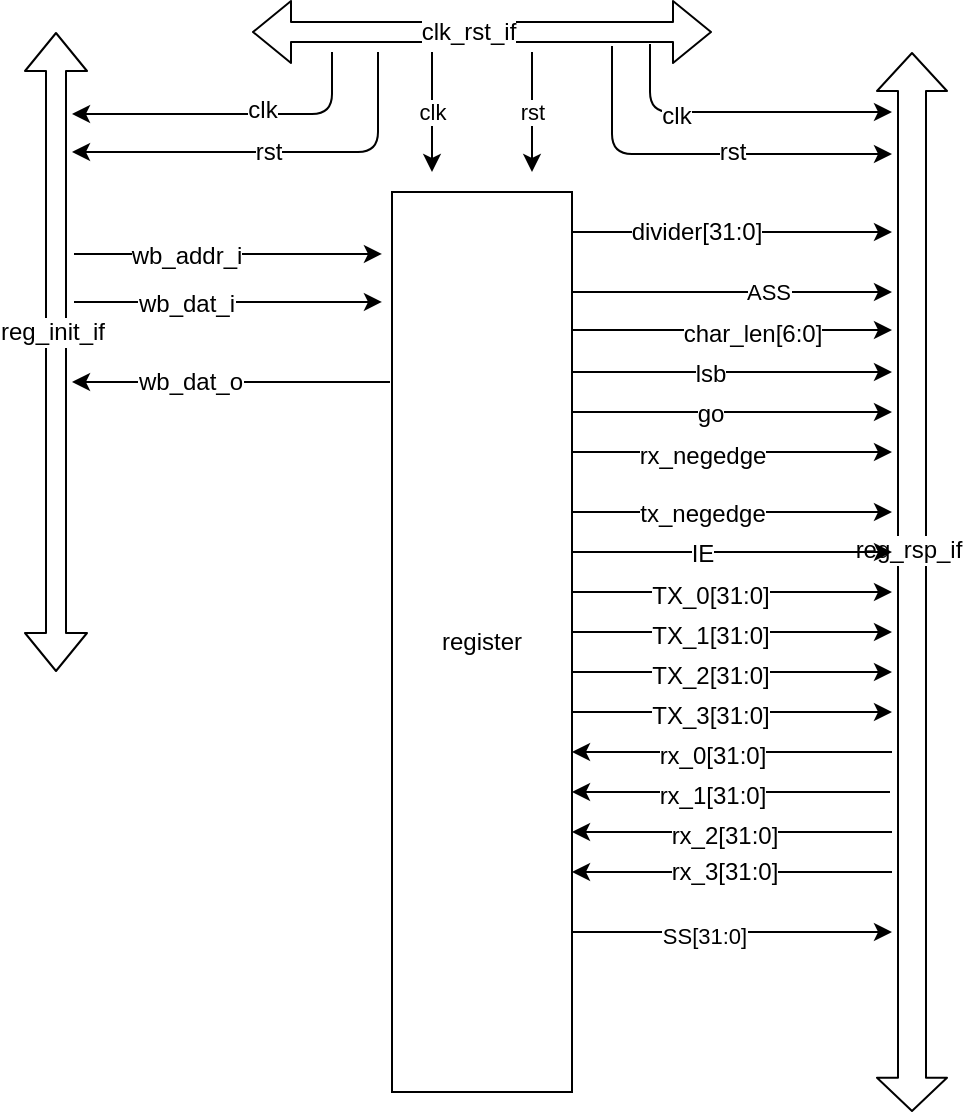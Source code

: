 <mxfile version="14.0.5" type="github">
  <diagram id="4OCaX4ifmZY_FHk7Oeba" name="第 1 页">
    <mxGraphModel dx="992" dy="563" grid="1" gridSize="10" guides="1" tooltips="1" connect="1" arrows="1" fold="1" page="1" pageScale="1" pageWidth="827" pageHeight="1169" math="0" shadow="0">
      <root>
        <mxCell id="0" />
        <mxCell id="1" parent="0" />
        <mxCell id="09_labeagK0pEiCSfQSR-1" value="register" style="rounded=0;whiteSpace=wrap;html=1;" vertex="1" parent="1">
          <mxGeometry x="360" y="160" width="90" height="450" as="geometry" />
        </mxCell>
        <mxCell id="09_labeagK0pEiCSfQSR-2" value="" style="shape=flexArrow;endArrow=classic;startArrow=classic;html=1;" edge="1" parent="1">
          <mxGeometry width="50" height="50" relative="1" as="geometry">
            <mxPoint x="290" y="80" as="sourcePoint" />
            <mxPoint x="520" y="80" as="targetPoint" />
          </mxGeometry>
        </mxCell>
        <mxCell id="09_labeagK0pEiCSfQSR-3" value="clk_rst_if" style="text;html=1;resizable=0;points=[];align=center;verticalAlign=middle;labelBackgroundColor=#ffffff;" vertex="1" connectable="0" parent="09_labeagK0pEiCSfQSR-2">
          <mxGeometry x="-0.267" y="1" relative="1" as="geometry">
            <mxPoint x="23" y="1" as="offset" />
          </mxGeometry>
        </mxCell>
        <mxCell id="09_labeagK0pEiCSfQSR-4" value="clk" style="endArrow=classic;html=1;" edge="1" parent="1">
          <mxGeometry width="50" height="50" relative="1" as="geometry">
            <mxPoint x="380" y="90" as="sourcePoint" />
            <mxPoint x="380" y="150" as="targetPoint" />
          </mxGeometry>
        </mxCell>
        <mxCell id="09_labeagK0pEiCSfQSR-5" value="rst" style="endArrow=classic;html=1;" edge="1" parent="1">
          <mxGeometry width="50" height="50" relative="1" as="geometry">
            <mxPoint x="430" y="90" as="sourcePoint" />
            <mxPoint x="430" y="150" as="targetPoint" />
            <Array as="points">
              <mxPoint x="430" y="120" />
            </Array>
          </mxGeometry>
        </mxCell>
        <mxCell id="09_labeagK0pEiCSfQSR-6" value="" style="shape=flexArrow;endArrow=classic;startArrow=classic;html=1;" edge="1" parent="1">
          <mxGeometry width="50" height="50" relative="1" as="geometry">
            <mxPoint x="192" y="400" as="sourcePoint" />
            <mxPoint x="192" y="80" as="targetPoint" />
          </mxGeometry>
        </mxCell>
        <mxCell id="09_labeagK0pEiCSfQSR-7" value="reg_init_if" style="text;html=1;resizable=0;points=[];align=center;verticalAlign=middle;labelBackgroundColor=#ffffff;" vertex="1" connectable="0" parent="09_labeagK0pEiCSfQSR-6">
          <mxGeometry x="0.062" y="2" relative="1" as="geometry">
            <mxPoint as="offset" />
          </mxGeometry>
        </mxCell>
        <mxCell id="09_labeagK0pEiCSfQSR-10" value="" style="endArrow=classic;html=1;" edge="1" parent="1">
          <mxGeometry width="50" height="50" relative="1" as="geometry">
            <mxPoint x="330" y="90" as="sourcePoint" />
            <mxPoint x="200" y="121" as="targetPoint" />
            <Array as="points">
              <mxPoint x="330" y="121" />
            </Array>
          </mxGeometry>
        </mxCell>
        <mxCell id="09_labeagK0pEiCSfQSR-11" value="clk" style="text;html=1;resizable=0;points=[];align=center;verticalAlign=middle;labelBackgroundColor=#ffffff;" vertex="1" connectable="0" parent="09_labeagK0pEiCSfQSR-10">
          <mxGeometry x="-0.18" y="-2" relative="1" as="geometry">
            <mxPoint as="offset" />
          </mxGeometry>
        </mxCell>
        <mxCell id="09_labeagK0pEiCSfQSR-12" value="" style="endArrow=classic;html=1;" edge="1" parent="1">
          <mxGeometry width="50" height="50" relative="1" as="geometry">
            <mxPoint x="353" y="90" as="sourcePoint" />
            <mxPoint x="200" y="140" as="targetPoint" />
            <Array as="points">
              <mxPoint x="353" y="140" />
            </Array>
          </mxGeometry>
        </mxCell>
        <mxCell id="09_labeagK0pEiCSfQSR-13" value="rst" style="text;html=1;resizable=0;points=[];align=center;verticalAlign=middle;labelBackgroundColor=#ffffff;" vertex="1" connectable="0" parent="09_labeagK0pEiCSfQSR-12">
          <mxGeometry x="0.035" relative="1" as="geometry">
            <mxPoint as="offset" />
          </mxGeometry>
        </mxCell>
        <mxCell id="09_labeagK0pEiCSfQSR-14" value="" style="endArrow=classic;html=1;" edge="1" parent="1">
          <mxGeometry width="50" height="50" relative="1" as="geometry">
            <mxPoint x="489" y="86" as="sourcePoint" />
            <mxPoint x="610" y="120" as="targetPoint" />
            <Array as="points">
              <mxPoint x="489" y="120" />
            </Array>
          </mxGeometry>
        </mxCell>
        <mxCell id="09_labeagK0pEiCSfQSR-15" value="clk" style="text;html=1;resizable=0;points=[];align=center;verticalAlign=middle;labelBackgroundColor=#ffffff;" vertex="1" connectable="0" parent="09_labeagK0pEiCSfQSR-14">
          <mxGeometry x="-0.4" y="-2" relative="1" as="geometry">
            <mxPoint as="offset" />
          </mxGeometry>
        </mxCell>
        <mxCell id="09_labeagK0pEiCSfQSR-16" value="" style="endArrow=classic;html=1;" edge="1" parent="1">
          <mxGeometry width="50" height="50" relative="1" as="geometry">
            <mxPoint x="470" y="87" as="sourcePoint" />
            <mxPoint x="610" y="141" as="targetPoint" />
            <Array as="points">
              <mxPoint x="470" y="141" />
            </Array>
          </mxGeometry>
        </mxCell>
        <mxCell id="09_labeagK0pEiCSfQSR-17" value="rst" style="text;html=1;resizable=0;points=[];align=center;verticalAlign=middle;labelBackgroundColor=#ffffff;" vertex="1" connectable="0" parent="09_labeagK0pEiCSfQSR-16">
          <mxGeometry x="-0.4" y="-2" relative="1" as="geometry">
            <mxPoint x="56" y="-3" as="offset" />
          </mxGeometry>
        </mxCell>
        <mxCell id="09_labeagK0pEiCSfQSR-18" value="" style="endArrow=classic;html=1;entryX=-0.067;entryY=0.742;entryDx=0;entryDy=0;entryPerimeter=0;" edge="1" parent="1">
          <mxGeometry width="50" height="50" relative="1" as="geometry">
            <mxPoint x="201" y="191" as="sourcePoint" />
            <mxPoint x="354.97" y="190.98" as="targetPoint" />
          </mxGeometry>
        </mxCell>
        <mxCell id="09_labeagK0pEiCSfQSR-19" value="wb_addr_i" style="text;html=1;resizable=0;points=[];align=center;verticalAlign=middle;labelBackgroundColor=#ffffff;" vertex="1" connectable="0" parent="09_labeagK0pEiCSfQSR-18">
          <mxGeometry x="-0.273" y="-1" relative="1" as="geometry">
            <mxPoint as="offset" />
          </mxGeometry>
        </mxCell>
        <mxCell id="09_labeagK0pEiCSfQSR-20" value="" style="endArrow=classic;html=1;entryX=-0.067;entryY=0.742;entryDx=0;entryDy=0;entryPerimeter=0;" edge="1" parent="1">
          <mxGeometry width="50" height="50" relative="1" as="geometry">
            <mxPoint x="201" y="215" as="sourcePoint" />
            <mxPoint x="354.97" y="214.98" as="targetPoint" />
          </mxGeometry>
        </mxCell>
        <mxCell id="09_labeagK0pEiCSfQSR-21" value="wb_dat_i" style="text;html=1;resizable=0;points=[];align=center;verticalAlign=middle;labelBackgroundColor=#ffffff;" vertex="1" connectable="0" parent="09_labeagK0pEiCSfQSR-20">
          <mxGeometry x="-0.273" y="-1" relative="1" as="geometry">
            <mxPoint as="offset" />
          </mxGeometry>
        </mxCell>
        <mxCell id="09_labeagK0pEiCSfQSR-22" value="" style="endArrow=classic;html=1;" edge="1" parent="1">
          <mxGeometry width="50" height="50" relative="1" as="geometry">
            <mxPoint x="359" y="255" as="sourcePoint" />
            <mxPoint x="200" y="255" as="targetPoint" />
          </mxGeometry>
        </mxCell>
        <mxCell id="09_labeagK0pEiCSfQSR-23" value="wb_dat_o" style="text;html=1;resizable=0;points=[];align=center;verticalAlign=middle;labelBackgroundColor=#ffffff;" vertex="1" connectable="0" parent="09_labeagK0pEiCSfQSR-22">
          <mxGeometry x="-0.273" y="-1" relative="1" as="geometry">
            <mxPoint x="-42" y="1" as="offset" />
          </mxGeometry>
        </mxCell>
        <mxCell id="09_labeagK0pEiCSfQSR-26" value="" style="endArrow=classic;html=1;" edge="1" parent="1">
          <mxGeometry width="50" height="50" relative="1" as="geometry">
            <mxPoint x="450" y="180" as="sourcePoint" />
            <mxPoint x="610" y="180" as="targetPoint" />
          </mxGeometry>
        </mxCell>
        <mxCell id="09_labeagK0pEiCSfQSR-27" value="divider[31:0]" style="text;html=1;resizable=0;points=[];align=center;verticalAlign=middle;labelBackgroundColor=#ffffff;" vertex="1" connectable="0" parent="09_labeagK0pEiCSfQSR-26">
          <mxGeometry x="-0.228" relative="1" as="geometry">
            <mxPoint as="offset" />
          </mxGeometry>
        </mxCell>
        <mxCell id="09_labeagK0pEiCSfQSR-28" value="" style="shape=flexArrow;endArrow=classic;startArrow=classic;html=1;width=14;startSize=5.2;" edge="1" parent="1">
          <mxGeometry width="50" height="50" relative="1" as="geometry">
            <mxPoint x="620" y="620" as="sourcePoint" />
            <mxPoint x="620" y="90" as="targetPoint" />
          </mxGeometry>
        </mxCell>
        <mxCell id="09_labeagK0pEiCSfQSR-29" value="reg_rsp_if" style="text;html=1;resizable=0;points=[];align=center;verticalAlign=middle;labelBackgroundColor=#ffffff;" vertex="1" connectable="0" parent="09_labeagK0pEiCSfQSR-28">
          <mxGeometry x="0.062" y="2" relative="1" as="geometry">
            <mxPoint as="offset" />
          </mxGeometry>
        </mxCell>
        <mxCell id="09_labeagK0pEiCSfQSR-32" style="edgeStyle=orthogonalEdgeStyle;rounded=0;orthogonalLoop=1;jettySize=auto;html=1;exitX=0.5;exitY=1;exitDx=0;exitDy=0;" edge="1" parent="1" source="09_labeagK0pEiCSfQSR-1" target="09_labeagK0pEiCSfQSR-1">
          <mxGeometry relative="1" as="geometry" />
        </mxCell>
        <mxCell id="09_labeagK0pEiCSfQSR-33" value="" style="endArrow=classic;html=1;" edge="1" parent="1">
          <mxGeometry width="50" height="50" relative="1" as="geometry">
            <mxPoint x="450" y="229" as="sourcePoint" />
            <mxPoint x="610" y="229" as="targetPoint" />
          </mxGeometry>
        </mxCell>
        <mxCell id="09_labeagK0pEiCSfQSR-34" value="char_len[6:0]" style="text;html=1;resizable=0;points=[];align=center;verticalAlign=middle;labelBackgroundColor=#ffffff;" vertex="1" connectable="0" parent="09_labeagK0pEiCSfQSR-33">
          <mxGeometry x="0.122" y="-2" relative="1" as="geometry">
            <mxPoint as="offset" />
          </mxGeometry>
        </mxCell>
        <mxCell id="09_labeagK0pEiCSfQSR-37" value="" style="endArrow=classic;html=1;" edge="1" parent="1">
          <mxGeometry width="50" height="50" relative="1" as="geometry">
            <mxPoint x="450" y="250" as="sourcePoint" />
            <mxPoint x="610" y="250" as="targetPoint" />
          </mxGeometry>
        </mxCell>
        <mxCell id="09_labeagK0pEiCSfQSR-38" value="lsb" style="text;html=1;resizable=0;points=[];align=center;verticalAlign=middle;labelBackgroundColor=#ffffff;" vertex="1" connectable="0" parent="09_labeagK0pEiCSfQSR-37">
          <mxGeometry x="-0.14" y="-1" relative="1" as="geometry">
            <mxPoint as="offset" />
          </mxGeometry>
        </mxCell>
        <mxCell id="09_labeagK0pEiCSfQSR-39" value="" style="endArrow=classic;html=1;" edge="1" parent="1">
          <mxGeometry width="50" height="50" relative="1" as="geometry">
            <mxPoint x="450" y="270" as="sourcePoint" />
            <mxPoint x="610" y="270" as="targetPoint" />
          </mxGeometry>
        </mxCell>
        <mxCell id="09_labeagK0pEiCSfQSR-40" value="go" style="text;html=1;resizable=0;points=[];align=center;verticalAlign=middle;labelBackgroundColor=#ffffff;" vertex="1" connectable="0" parent="09_labeagK0pEiCSfQSR-39">
          <mxGeometry x="-0.14" y="-1" relative="1" as="geometry">
            <mxPoint as="offset" />
          </mxGeometry>
        </mxCell>
        <mxCell id="09_labeagK0pEiCSfQSR-41" value="" style="endArrow=classic;html=1;" edge="1" parent="1">
          <mxGeometry width="50" height="50" relative="1" as="geometry">
            <mxPoint x="450" y="290" as="sourcePoint" />
            <mxPoint x="610" y="290" as="targetPoint" />
          </mxGeometry>
        </mxCell>
        <mxCell id="09_labeagK0pEiCSfQSR-42" value="rx_negedge" style="text;html=1;resizable=0;points=[];align=center;verticalAlign=middle;labelBackgroundColor=#ffffff;" vertex="1" connectable="0" parent="09_labeagK0pEiCSfQSR-41">
          <mxGeometry x="-0.189" y="-2" relative="1" as="geometry">
            <mxPoint as="offset" />
          </mxGeometry>
        </mxCell>
        <mxCell id="09_labeagK0pEiCSfQSR-43" value="" style="endArrow=classic;html=1;" edge="1" parent="1">
          <mxGeometry width="50" height="50" relative="1" as="geometry">
            <mxPoint x="450" y="320" as="sourcePoint" />
            <mxPoint x="610" y="320" as="targetPoint" />
          </mxGeometry>
        </mxCell>
        <mxCell id="09_labeagK0pEiCSfQSR-44" value="tx_negedge" style="text;html=1;resizable=0;points=[];align=center;verticalAlign=middle;labelBackgroundColor=#ffffff;" vertex="1" connectable="0" parent="09_labeagK0pEiCSfQSR-43">
          <mxGeometry x="-0.19" y="-1" relative="1" as="geometry">
            <mxPoint as="offset" />
          </mxGeometry>
        </mxCell>
        <mxCell id="09_labeagK0pEiCSfQSR-45" value="" style="endArrow=classic;html=1;" edge="1" parent="1">
          <mxGeometry width="50" height="50" relative="1" as="geometry">
            <mxPoint x="450" y="360" as="sourcePoint" />
            <mxPoint x="610" y="360" as="targetPoint" />
          </mxGeometry>
        </mxCell>
        <mxCell id="09_labeagK0pEiCSfQSR-46" value="TX_0[31:0]" style="text;html=1;resizable=0;points=[];align=center;verticalAlign=middle;labelBackgroundColor=#ffffff;" vertex="1" connectable="0" parent="09_labeagK0pEiCSfQSR-45">
          <mxGeometry x="-0.14" y="-2" relative="1" as="geometry">
            <mxPoint as="offset" />
          </mxGeometry>
        </mxCell>
        <mxCell id="09_labeagK0pEiCSfQSR-51" value="" style="endArrow=classic;html=1;" edge="1" parent="1">
          <mxGeometry width="50" height="50" relative="1" as="geometry">
            <mxPoint x="450" y="380" as="sourcePoint" />
            <mxPoint x="610" y="380" as="targetPoint" />
          </mxGeometry>
        </mxCell>
        <mxCell id="09_labeagK0pEiCSfQSR-52" value="TX_1[31:0]" style="text;html=1;resizable=0;points=[];align=center;verticalAlign=middle;labelBackgroundColor=#ffffff;" vertex="1" connectable="0" parent="09_labeagK0pEiCSfQSR-51">
          <mxGeometry x="-0.14" y="-2" relative="1" as="geometry">
            <mxPoint as="offset" />
          </mxGeometry>
        </mxCell>
        <mxCell id="09_labeagK0pEiCSfQSR-53" value="" style="endArrow=classic;html=1;" edge="1" parent="1">
          <mxGeometry width="50" height="50" relative="1" as="geometry">
            <mxPoint x="450" y="400" as="sourcePoint" />
            <mxPoint x="610" y="400" as="targetPoint" />
          </mxGeometry>
        </mxCell>
        <mxCell id="09_labeagK0pEiCSfQSR-54" value="TX_2[31:0]" style="text;html=1;resizable=0;points=[];align=center;verticalAlign=middle;labelBackgroundColor=#ffffff;" vertex="1" connectable="0" parent="09_labeagK0pEiCSfQSR-53">
          <mxGeometry x="-0.14" y="-2" relative="1" as="geometry">
            <mxPoint as="offset" />
          </mxGeometry>
        </mxCell>
        <mxCell id="09_labeagK0pEiCSfQSR-55" value="" style="endArrow=classic;html=1;" edge="1" parent="1">
          <mxGeometry width="50" height="50" relative="1" as="geometry">
            <mxPoint x="450" y="420" as="sourcePoint" />
            <mxPoint x="610" y="420" as="targetPoint" />
          </mxGeometry>
        </mxCell>
        <mxCell id="09_labeagK0pEiCSfQSR-56" value="TX_3[31:0]" style="text;html=1;resizable=0;points=[];align=center;verticalAlign=middle;labelBackgroundColor=#ffffff;" vertex="1" connectable="0" parent="09_labeagK0pEiCSfQSR-55">
          <mxGeometry x="-0.14" y="-2" relative="1" as="geometry">
            <mxPoint as="offset" />
          </mxGeometry>
        </mxCell>
        <mxCell id="09_labeagK0pEiCSfQSR-57" value="" style="endArrow=classic;html=1;" edge="1" parent="1">
          <mxGeometry width="50" height="50" relative="1" as="geometry">
            <mxPoint x="610" y="440" as="sourcePoint" />
            <mxPoint x="450" y="440" as="targetPoint" />
          </mxGeometry>
        </mxCell>
        <mxCell id="09_labeagK0pEiCSfQSR-58" value="rx_0[31:0]" style="text;html=1;resizable=0;points=[];align=center;verticalAlign=middle;labelBackgroundColor=#ffffff;" vertex="1" connectable="0" parent="09_labeagK0pEiCSfQSR-57">
          <mxGeometry x="-0.171" y="2" relative="1" as="geometry">
            <mxPoint x="-24" as="offset" />
          </mxGeometry>
        </mxCell>
        <mxCell id="09_labeagK0pEiCSfQSR-59" value="" style="endArrow=classic;html=1;" edge="1" parent="1">
          <mxGeometry width="50" height="50" relative="1" as="geometry">
            <mxPoint x="609" y="460" as="sourcePoint" />
            <mxPoint x="450" y="460" as="targetPoint" />
          </mxGeometry>
        </mxCell>
        <mxCell id="09_labeagK0pEiCSfQSR-60" value="rx_1[31:0]" style="text;html=1;resizable=0;points=[];align=center;verticalAlign=middle;labelBackgroundColor=#ffffff;" vertex="1" connectable="0" parent="09_labeagK0pEiCSfQSR-59">
          <mxGeometry x="-0.171" y="2" relative="1" as="geometry">
            <mxPoint x="-23" as="offset" />
          </mxGeometry>
        </mxCell>
        <mxCell id="09_labeagK0pEiCSfQSR-61" value="" style="endArrow=classic;html=1;" edge="1" parent="1">
          <mxGeometry width="50" height="50" relative="1" as="geometry">
            <mxPoint x="610" y="480" as="sourcePoint" />
            <mxPoint x="450" y="480" as="targetPoint" />
          </mxGeometry>
        </mxCell>
        <mxCell id="09_labeagK0pEiCSfQSR-62" value="rx_2[31:0]" style="text;html=1;resizable=0;points=[];align=center;verticalAlign=middle;labelBackgroundColor=#ffffff;" vertex="1" connectable="0" parent="09_labeagK0pEiCSfQSR-61">
          <mxGeometry x="-0.171" y="2" relative="1" as="geometry">
            <mxPoint x="-18" as="offset" />
          </mxGeometry>
        </mxCell>
        <mxCell id="09_labeagK0pEiCSfQSR-63" value="" style="endArrow=classic;html=1;" edge="1" parent="1">
          <mxGeometry width="50" height="50" relative="1" as="geometry">
            <mxPoint x="610" y="500" as="sourcePoint" />
            <mxPoint x="450" y="500" as="targetPoint" />
          </mxGeometry>
        </mxCell>
        <mxCell id="09_labeagK0pEiCSfQSR-64" value="rx_3[31:0]" style="text;html=1;resizable=0;points=[];align=center;verticalAlign=middle;labelBackgroundColor=#ffffff;" vertex="1" connectable="0" parent="09_labeagK0pEiCSfQSR-63">
          <mxGeometry x="-0.171" y="2" relative="1" as="geometry">
            <mxPoint x="-18" y="-2" as="offset" />
          </mxGeometry>
        </mxCell>
        <mxCell id="09_labeagK0pEiCSfQSR-65" value="" style="endArrow=classic;html=1;" edge="1" parent="1">
          <mxGeometry width="50" height="50" relative="1" as="geometry">
            <mxPoint x="450" y="340" as="sourcePoint" />
            <mxPoint x="610" y="340" as="targetPoint" />
          </mxGeometry>
        </mxCell>
        <mxCell id="09_labeagK0pEiCSfQSR-66" value="IE" style="text;html=1;resizable=0;points=[];align=center;verticalAlign=middle;labelBackgroundColor=#ffffff;" vertex="1" connectable="0" parent="09_labeagK0pEiCSfQSR-65">
          <mxGeometry x="-0.19" y="-1" relative="1" as="geometry">
            <mxPoint as="offset" />
          </mxGeometry>
        </mxCell>
        <mxCell id="09_labeagK0pEiCSfQSR-68" value="" style="endArrow=classic;html=1;" edge="1" parent="1">
          <mxGeometry width="50" height="50" relative="1" as="geometry">
            <mxPoint x="450" y="530" as="sourcePoint" />
            <mxPoint x="610" y="530" as="targetPoint" />
          </mxGeometry>
        </mxCell>
        <mxCell id="09_labeagK0pEiCSfQSR-69" value="SS[31:0]" style="edgeLabel;html=1;align=center;verticalAlign=middle;resizable=0;points=[];" vertex="1" connectable="0" parent="09_labeagK0pEiCSfQSR-68">
          <mxGeometry x="-0.18" y="-2" relative="1" as="geometry">
            <mxPoint as="offset" />
          </mxGeometry>
        </mxCell>
        <mxCell id="09_labeagK0pEiCSfQSR-70" value="" style="endArrow=classic;html=1;" edge="1" parent="1">
          <mxGeometry width="50" height="50" relative="1" as="geometry">
            <mxPoint x="450" y="210" as="sourcePoint" />
            <mxPoint x="610" y="210" as="targetPoint" />
          </mxGeometry>
        </mxCell>
        <mxCell id="09_labeagK0pEiCSfQSR-71" value="ASS" style="edgeLabel;html=1;align=center;verticalAlign=middle;resizable=0;points=[];" vertex="1" connectable="0" parent="09_labeagK0pEiCSfQSR-70">
          <mxGeometry x="0.22" relative="1" as="geometry">
            <mxPoint as="offset" />
          </mxGeometry>
        </mxCell>
      </root>
    </mxGraphModel>
  </diagram>
</mxfile>
